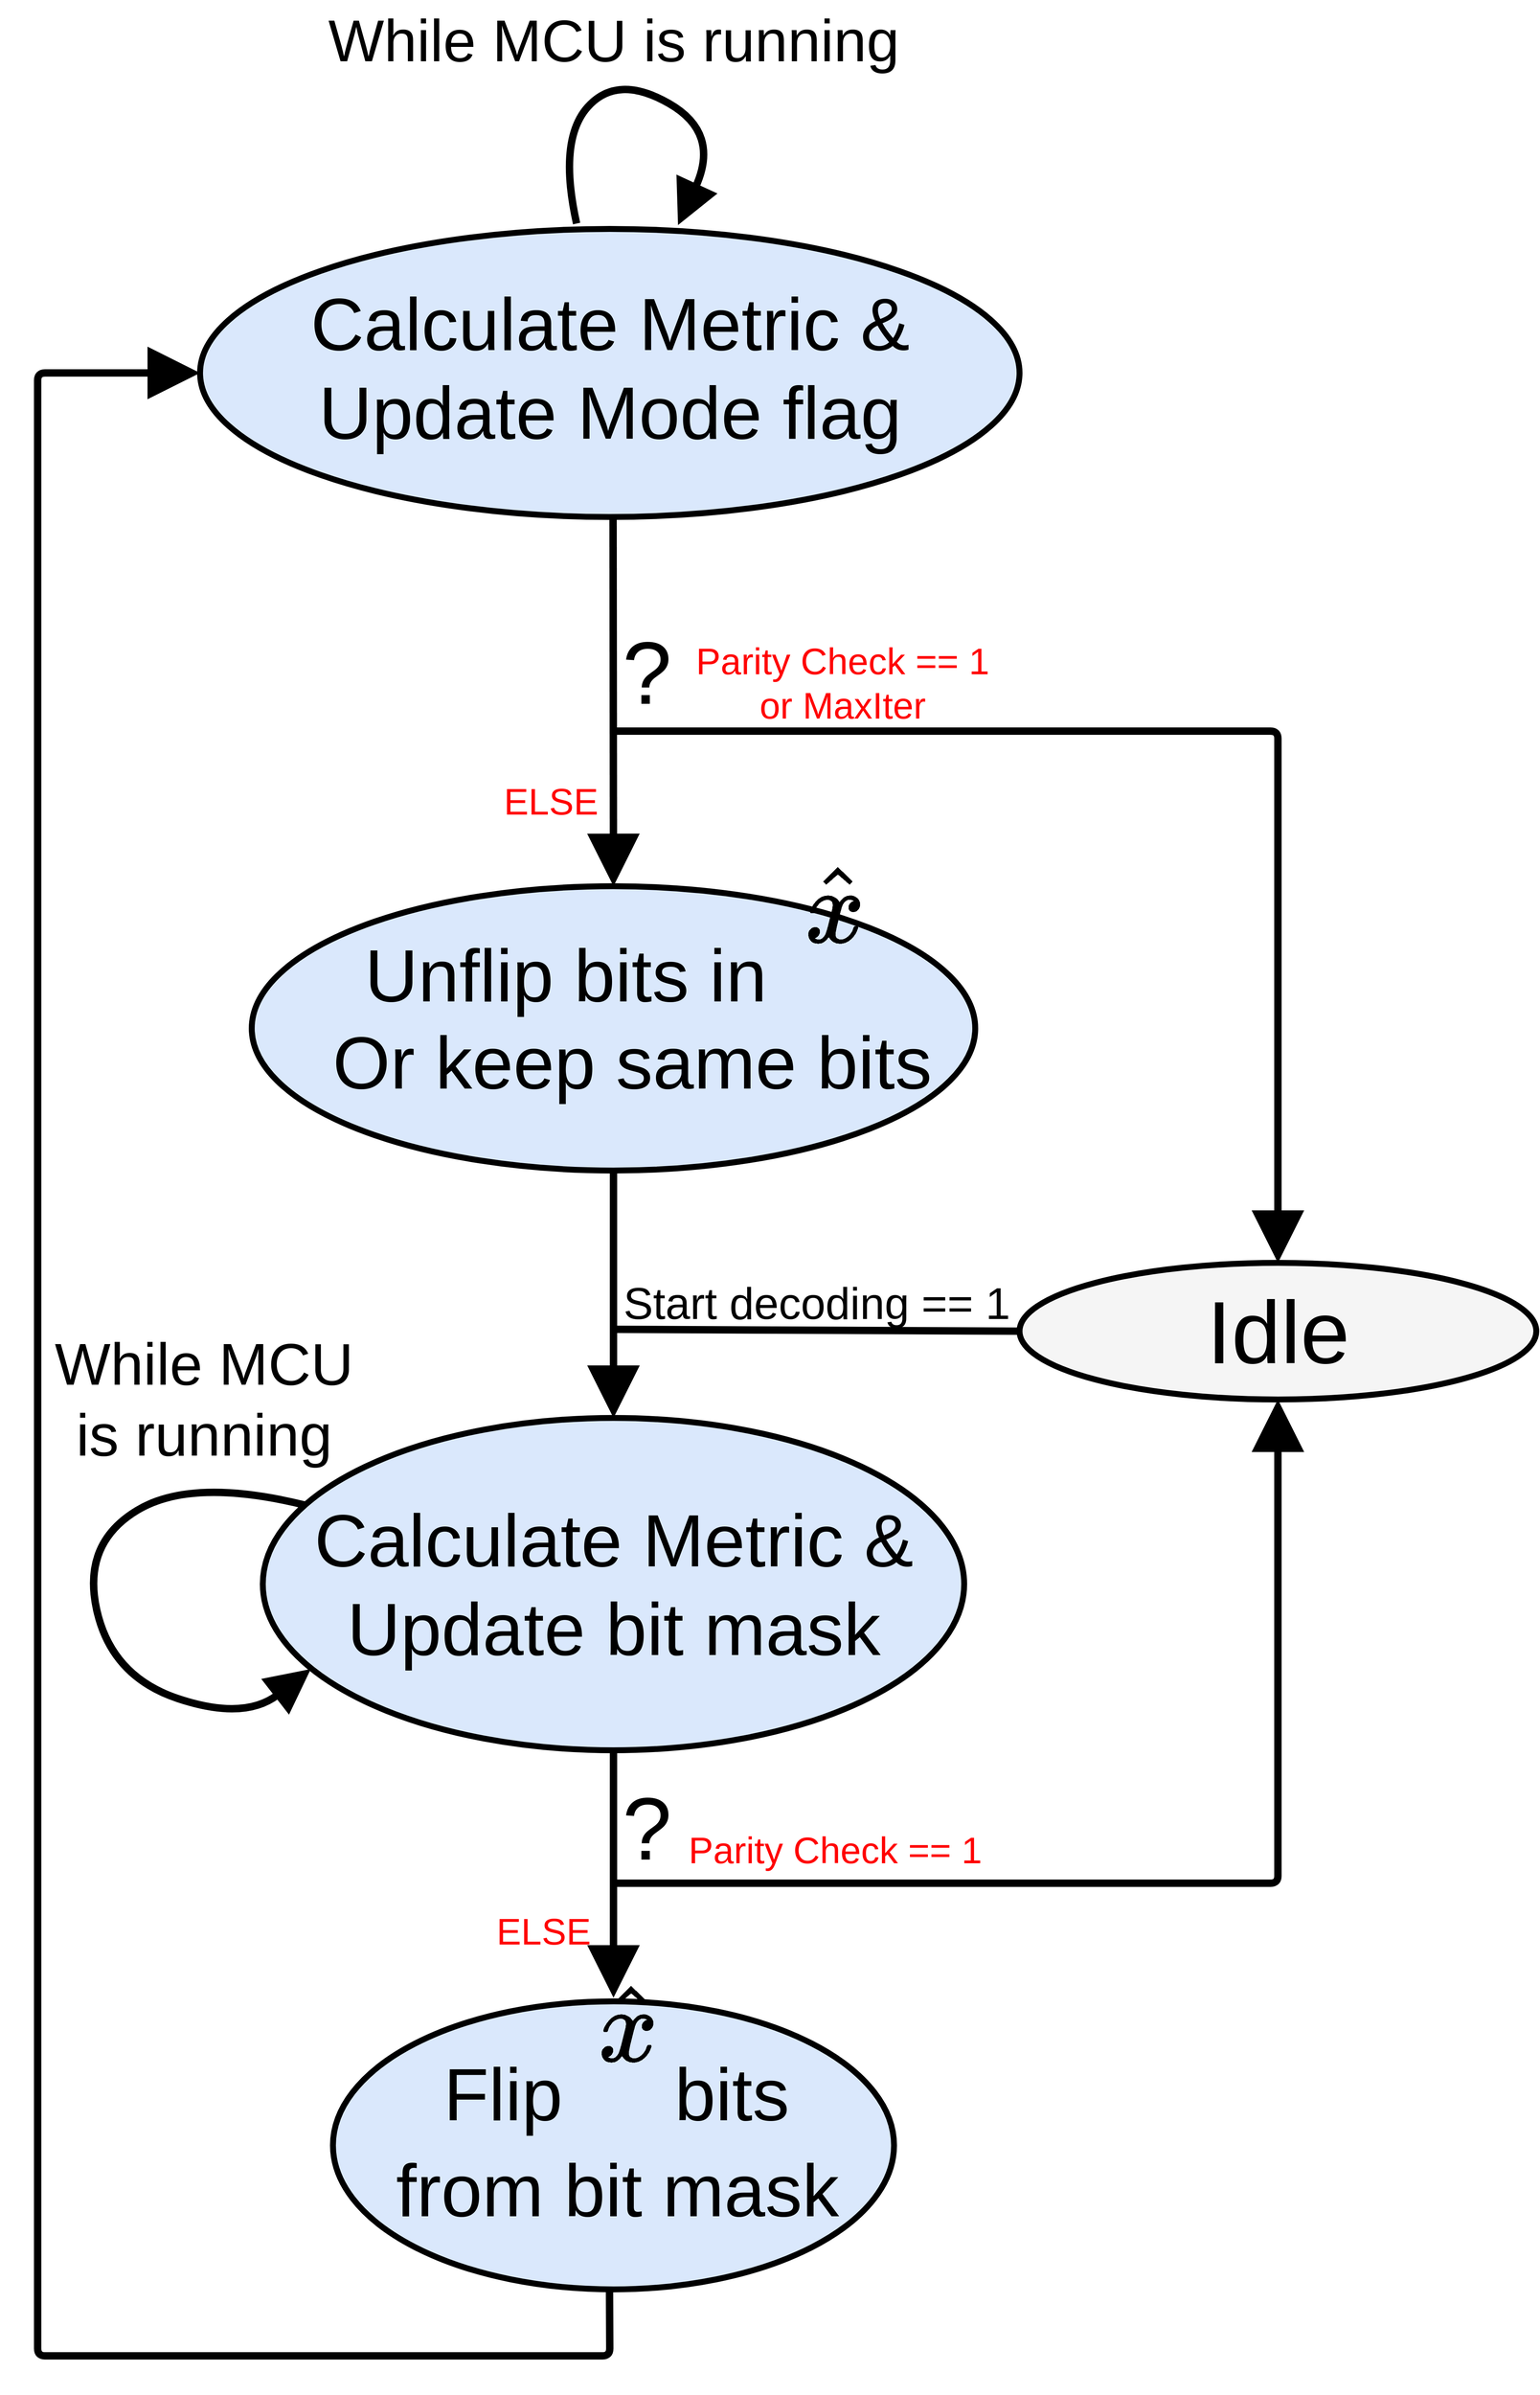<mxfile>
    <diagram id="5DIWrdhLwUrtFaI1QlfB" name="Page-1">
        <mxGraphModel dx="4788" dy="3188" grid="1" gridSize="10" guides="1" tooltips="1" connect="1" arrows="1" fold="1" page="1" pageScale="1" pageWidth="3300" pageHeight="4681" math="1" shadow="0">
            <root>
                <mxCell id="0"/>
                <mxCell id="1" parent="0"/>
                <mxCell id="316" style="edgeStyle=none;curved=1;rounded=0;orthogonalLoop=1;jettySize=auto;html=1;exitX=0.5;exitY=1;exitDx=0;exitDy=0;fontSize=100;endArrow=open;startSize=14;endSize=14;sourcePerimeterSpacing=8;targetPerimeterSpacing=8;" edge="1" parent="1" source="274" target="295">
                    <mxGeometry relative="1" as="geometry"/>
                </mxCell>
                <mxCell id="319" style="edgeStyle=none;curved=1;rounded=0;orthogonalLoop=1;jettySize=auto;html=1;fontSize=100;endArrow=block;startSize=14;endSize=35;sourcePerimeterSpacing=8;targetPerimeterSpacing=8;strokeWidth=10;endFill=1;" edge="1" parent="1" source="274" target="274">
                    <mxGeometry relative="1" as="geometry">
                        <mxPoint x="1125" y="670" as="targetPoint"/>
                        <Array as="points">
                            <mxPoint x="1025" y="600"/>
                            <mxPoint x="1105" y="510"/>
                            <mxPoint x="1245" y="590"/>
                        </Array>
                    </mxGeometry>
                </mxCell>
                <mxCell id="274" value="" style="ellipse;whiteSpace=wrap;html=1;fillColor=#dae8fc;strokeColor=#000000;gradientColor=none;strokeWidth=8;" vertex="1" parent="1">
                    <mxGeometry x="540" y="720" width="1110" height="390" as="geometry"/>
                </mxCell>
                <mxCell id="280" value="" style="ellipse;whiteSpace=wrap;html=1;fillColor=#dae8fc;strokeColor=#000000;strokeWidth=8;" vertex="1" parent="1">
                    <mxGeometry x="610" y="1610" width="980" height="385" as="geometry"/>
                </mxCell>
                <mxCell id="332" style="edgeStyle=none;orthogonalLoop=1;jettySize=auto;html=1;strokeWidth=10;fontSize=50;fontColor=#FF0000;endArrow=block;startSize=14;endSize=35;sourcePerimeterSpacing=8;targetPerimeterSpacing=8;curved=1;entryX=0.006;entryY=0.96;entryDx=0;entryDy=0;entryPerimeter=0;exitX=-0.001;exitY=0.074;exitDx=0;exitDy=0;exitPerimeter=0;endFill=1;" edge="1" parent="1" source="310" target="310">
                    <mxGeometry relative="1" as="geometry">
                        <mxPoint x="600" y="2750" as="targetPoint"/>
                        <Array as="points">
                            <mxPoint x="530" y="2410"/>
                            <mxPoint x="380" y="2500"/>
                            <mxPoint x="420" y="2680"/>
                            <mxPoint x="600" y="2740"/>
                        </Array>
                    </mxGeometry>
                </mxCell>
                <mxCell id="281" value="" style="ellipse;whiteSpace=wrap;html=1;fillColor=#dae8fc;strokeColor=#000000;strokeWidth=8;" vertex="1" parent="1">
                    <mxGeometry x="625" y="2330" width="950" height="450" as="geometry"/>
                </mxCell>
                <mxCell id="282" value="" style="ellipse;whiteSpace=wrap;html=1;fillColor=#dae8fc;strokeColor=#000000;strokeWidth=8;" vertex="1" parent="1">
                    <mxGeometry x="720" y="3120" width="760" height="390" as="geometry"/>
                </mxCell>
                <mxCell id="283" value="" style="ellipse;whiteSpace=wrap;html=1;strokeWidth=8;fillColor=#f5f5f5;strokeColor=#000000;fontColor=#333333;" vertex="1" parent="1">
                    <mxGeometry x="1650" y="2120" width="700" height="185" as="geometry"/>
                </mxCell>
                <mxCell id="294" value="&lt;font style=&quot;font-size: 120px;&quot;&gt;Idle&lt;/font&gt;" style="text;html=1;align=center;verticalAlign=middle;resizable=0;points=[];autosize=1;strokeColor=none;fillColor=none;" vertex="1" parent="1">
                    <mxGeometry x="1890" y="2132.5" width="220" height="160" as="geometry"/>
                </mxCell>
                <mxCell id="295" value="&lt;font style=&quot;font-size: 100px;&quot;&gt;Calculate Metric &amp;amp; &lt;br&gt;Update Mode flag&lt;/font&gt;" style="text;html=1;align=center;verticalAlign=middle;resizable=0;points=[];autosize=1;strokeColor=none;fillColor=none;" vertex="1" parent="1">
                    <mxGeometry x="680" y="782.5" width="830" height="250" as="geometry"/>
                </mxCell>
                <mxCell id="296" value="&lt;font style=&quot;font-size: 80px;&quot;&gt;While MCU is running&lt;/font&gt;" style="text;html=1;align=center;verticalAlign=middle;resizable=0;points=[];autosize=1;strokeColor=none;fillColor=none;" vertex="1" parent="1">
                    <mxGeometry x="700" y="410" width="800" height="110" as="geometry"/>
                </mxCell>
                <mxCell id="297" value="&lt;font color=&quot;#ff0000&quot; style=&quot;font-size: 50px;&quot;&gt;ELSE&lt;/font&gt;" style="text;html=1;align=center;verticalAlign=middle;resizable=0;points=[];autosize=1;strokeColor=none;fillColor=none;" vertex="1" parent="1">
                    <mxGeometry x="940" y="1460" width="150" height="70" as="geometry"/>
                </mxCell>
                <mxCell id="301" value="&lt;font style=&quot;font-size: 100px;&quot;&gt;from bit mask&lt;/font&gt;" style="text;html=1;align=center;verticalAlign=middle;resizable=0;points=[];autosize=1;strokeColor=none;fillColor=none;" vertex="1" parent="1">
                    <mxGeometry x="795" y="3310" width="620" height="130" as="geometry"/>
                </mxCell>
                <mxCell id="302" value="&lt;font style=&quot;font-size: 120px;&quot;&gt;$$\hat{x}$$&amp;nbsp;&lt;/font&gt;" style="text;html=1;align=center;verticalAlign=middle;resizable=0;points=[];autosize=1;strokeColor=none;fillColor=none;" vertex="1" parent="1">
                    <mxGeometry x="790" y="3150" width="660" height="160" as="geometry"/>
                </mxCell>
                <mxCell id="306" value="&lt;font style=&quot;font-size: 100px;&quot;&gt;Flip&lt;/font&gt;" style="text;html=1;align=center;verticalAlign=middle;resizable=0;points=[];autosize=1;strokeColor=none;fillColor=none;" vertex="1" parent="1">
                    <mxGeometry x="860" y="3180" width="180" height="130" as="geometry"/>
                </mxCell>
                <mxCell id="307" value="&lt;font style=&quot;font-size: 100px;&quot;&gt;Or keep same bits&lt;/font&gt;" style="text;html=1;align=center;verticalAlign=middle;resizable=0;points=[];autosize=1;strokeColor=none;fillColor=none;" vertex="1" parent="1">
                    <mxGeometry x="710" y="1782.5" width="830" height="130" as="geometry"/>
                </mxCell>
                <mxCell id="308" value="&lt;font style=&quot;font-size: 100px;&quot;&gt;Unflip bits in&lt;/font&gt;" style="text;html=1;align=center;verticalAlign=middle;resizable=0;points=[];autosize=1;strokeColor=none;fillColor=none;" vertex="1" parent="1">
                    <mxGeometry x="750" y="1665" width="570" height="130" as="geometry"/>
                </mxCell>
                <mxCell id="309" value="&lt;font style=&quot;font-size: 120px;&quot;&gt;$$\hat{x}$$&amp;nbsp;&lt;/font&gt;" style="text;html=1;align=center;verticalAlign=middle;resizable=0;points=[];autosize=1;strokeColor=none;fillColor=none;" vertex="1" parent="1">
                    <mxGeometry x="1070" y="1635" width="660" height="160" as="geometry"/>
                </mxCell>
                <mxCell id="310" value="&lt;font style=&quot;font-size: 100px;&quot;&gt;Calculate Metric &amp;amp; &lt;br&gt;Update bit mask&lt;/font&gt;" style="text;html=1;align=center;verticalAlign=middle;resizable=0;points=[];autosize=1;strokeColor=none;fillColor=none;" vertex="1" parent="1">
                    <mxGeometry x="685" y="2430" width="830" height="250" as="geometry"/>
                </mxCell>
                <mxCell id="311" value="&lt;font style=&quot;font-size: 80px;&quot;&gt;While MCU &lt;br&gt;is&amp;nbsp;running&lt;/font&gt;" style="text;html=1;align=center;verticalAlign=middle;resizable=0;points=[];autosize=1;strokeColor=none;fillColor=none;" vertex="1" parent="1">
                    <mxGeometry x="330" y="2200" width="430" height="210" as="geometry"/>
                </mxCell>
                <mxCell id="313" value="&lt;font style=&quot;font-size: 60px;&quot;&gt;Start decoding == 1&lt;/font&gt;" style="text;html=1;align=center;verticalAlign=middle;resizable=0;points=[];autosize=1;strokeColor=none;fillColor=none;" vertex="1" parent="1">
                    <mxGeometry x="1100" y="2130" width="550" height="90" as="geometry"/>
                </mxCell>
                <mxCell id="315" value="&lt;font style=&quot;font-size: 100px;&quot;&gt;bits&lt;/font&gt;" style="text;html=1;align=center;verticalAlign=middle;resizable=0;points=[];autosize=1;strokeColor=none;fillColor=none;" vertex="1" parent="1">
                    <mxGeometry x="1170" y="3180" width="180" height="130" as="geometry"/>
                </mxCell>
                <mxCell id="321" value="" style="edgeStyle=none;orthogonalLoop=1;jettySize=auto;html=1;rounded=0;strokeWidth=10;fontSize=100;endArrow=block;startSize=14;endSize=45;sourcePerimeterSpacing=8;targetPerimeterSpacing=8;curved=1;exitX=0.504;exitY=0.999;exitDx=0;exitDy=0;entryX=0.5;entryY=0;entryDx=0;entryDy=0;endFill=1;exitPerimeter=0;" edge="1" parent="1" source="274" target="280">
                    <mxGeometry width="140" relative="1" as="geometry">
                        <mxPoint x="1120" y="1380" as="sourcePoint"/>
                        <mxPoint x="1260" y="1380" as="targetPoint"/>
                        <Array as="points"/>
                    </mxGeometry>
                </mxCell>
                <mxCell id="322" value="" style="edgeStyle=none;orthogonalLoop=1;jettySize=auto;html=1;rounded=1;strokeWidth=10;fontSize=100;endArrow=block;startSize=14;endSize=45;sourcePerimeterSpacing=8;targetPerimeterSpacing=8;entryX=0.5;entryY=0;entryDx=0;entryDy=0;endFill=1;" edge="1" parent="1" target="283">
                    <mxGeometry width="140" relative="1" as="geometry">
                        <mxPoint x="1100" y="1400" as="sourcePoint"/>
                        <mxPoint x="1780" y="1710" as="targetPoint"/>
                        <Array as="points">
                            <mxPoint x="2000" y="1400"/>
                        </Array>
                    </mxGeometry>
                </mxCell>
                <mxCell id="323" value="&lt;font style=&quot;font-size: 120px;&quot;&gt;?&lt;/font&gt;" style="text;html=1;align=center;verticalAlign=middle;resizable=0;points=[];autosize=1;strokeColor=none;fillColor=none;" vertex="1" parent="1">
                    <mxGeometry x="1100" y="1240" width="90" height="160" as="geometry"/>
                </mxCell>
                <mxCell id="324" value="" style="edgeStyle=none;orthogonalLoop=1;jettySize=auto;html=1;rounded=0;strokeWidth=10;fontSize=100;endArrow=block;startSize=14;endSize=45;sourcePerimeterSpacing=8;targetPerimeterSpacing=8;curved=1;entryX=0.5;entryY=0;entryDx=0;entryDy=0;exitX=0.5;exitY=1;exitDx=0;exitDy=0;endFill=1;" edge="1" parent="1" source="280" target="281">
                    <mxGeometry width="140" relative="1" as="geometry">
                        <mxPoint x="1065" y="2030" as="sourcePoint"/>
                        <mxPoint x="1065" y="2320" as="targetPoint"/>
                        <Array as="points"/>
                    </mxGeometry>
                </mxCell>
                <mxCell id="325" value="" style="edgeStyle=none;orthogonalLoop=1;jettySize=auto;html=1;rounded=1;strokeWidth=10;fontSize=100;endArrow=block;startSize=14;endSize=45;sourcePerimeterSpacing=8;targetPerimeterSpacing=8;entryX=0.5;entryY=1;entryDx=0;entryDy=0;endFill=1;" edge="1" parent="1" target="283">
                    <mxGeometry width="140" relative="1" as="geometry">
                        <mxPoint x="1100" y="2960" as="sourcePoint"/>
                        <mxPoint x="2020" y="2350" as="targetPoint"/>
                        <Array as="points">
                            <mxPoint x="2000" y="2960"/>
                        </Array>
                    </mxGeometry>
                </mxCell>
                <mxCell id="326" value="&lt;font style=&quot;font-size: 120px;&quot;&gt;?&lt;/font&gt;" style="text;html=1;align=center;verticalAlign=middle;resizable=0;points=[];autosize=1;strokeColor=none;fillColor=none;" vertex="1" parent="1">
                    <mxGeometry x="1100" y="2805" width="90" height="160" as="geometry"/>
                </mxCell>
                <mxCell id="327" value="&lt;font color=&quot;#ff0000&quot; style=&quot;font-size: 50px;&quot;&gt;Parity Check == 1&lt;br&gt;&lt;/font&gt;" style="text;html=1;align=center;verticalAlign=middle;resizable=0;points=[];autosize=1;strokeColor=none;fillColor=none;" vertex="1" parent="1">
                    <mxGeometry x="1190" y="2880" width="420" height="70" as="geometry"/>
                </mxCell>
                <mxCell id="328" value="&lt;font color=&quot;#ff0000&quot; style=&quot;font-size: 50px;&quot;&gt;Parity Check == 1 &lt;br&gt;or MaxIter&lt;/font&gt;" style="text;html=1;align=center;verticalAlign=middle;resizable=0;points=[];autosize=1;strokeColor=none;fillColor=none;" vertex="1" parent="1">
                    <mxGeometry x="1200" y="1270" width="420" height="130" as="geometry"/>
                </mxCell>
                <mxCell id="329" value="" style="edgeStyle=none;orthogonalLoop=1;jettySize=auto;html=1;rounded=0;strokeWidth=10;fontSize=100;endArrow=block;startSize=14;endSize=45;sourcePerimeterSpacing=8;targetPerimeterSpacing=8;curved=1;entryX=0.5;entryY=0;entryDx=0;entryDy=0;exitX=0.5;exitY=1;exitDx=0;exitDy=0;endFill=1;" edge="1" parent="1">
                    <mxGeometry width="140" relative="1" as="geometry">
                        <mxPoint x="1100" y="2780" as="sourcePoint"/>
                        <mxPoint x="1100" y="3115" as="targetPoint"/>
                        <Array as="points"/>
                    </mxGeometry>
                </mxCell>
                <mxCell id="330" value="&lt;font color=&quot;#ff0000&quot; style=&quot;font-size: 50px;&quot;&gt;ELSE&lt;/font&gt;" style="text;html=1;align=center;verticalAlign=middle;resizable=0;points=[];autosize=1;strokeColor=none;fillColor=none;" vertex="1" parent="1">
                    <mxGeometry x="930" y="2990" width="150" height="70" as="geometry"/>
                </mxCell>
                <mxCell id="335" value="" style="edgeStyle=none;orthogonalLoop=1;jettySize=auto;html=1;rounded=0;strokeWidth=10;fontSize=100;endArrow=none;startSize=14;endSize=14;sourcePerimeterSpacing=8;targetPerimeterSpacing=8;curved=1;exitX=0;exitY=0.5;exitDx=0;exitDy=0;endFill=0;" edge="1" parent="1" source="283">
                    <mxGeometry width="140" relative="1" as="geometry">
                        <mxPoint x="1390" y="2070" as="sourcePoint"/>
                        <mxPoint x="1100" y="2210" as="targetPoint"/>
                        <Array as="points"/>
                    </mxGeometry>
                </mxCell>
                <mxCell id="337" value="" style="edgeStyle=none;orthogonalLoop=1;jettySize=auto;html=1;rounded=1;strokeWidth=10;fontSize=100;endArrow=block;startSize=14;endSize=45;sourcePerimeterSpacing=8;targetPerimeterSpacing=8;exitX=0.5;exitY=1;exitDx=0;exitDy=0;entryX=0;entryY=0.5;entryDx=0;entryDy=0;endFill=1;" edge="1" parent="1" target="274">
                    <mxGeometry width="140" relative="1" as="geometry">
                        <mxPoint x="1094.6" y="3510" as="sourcePoint"/>
                        <mxPoint x="500" y="890" as="targetPoint"/>
                        <Array as="points">
                            <mxPoint x="1095" y="3600"/>
                            <mxPoint x="320" y="3600"/>
                            <mxPoint x="320" y="915"/>
                        </Array>
                    </mxGeometry>
                </mxCell>
            </root>
        </mxGraphModel>
    </diagram>
</mxfile>